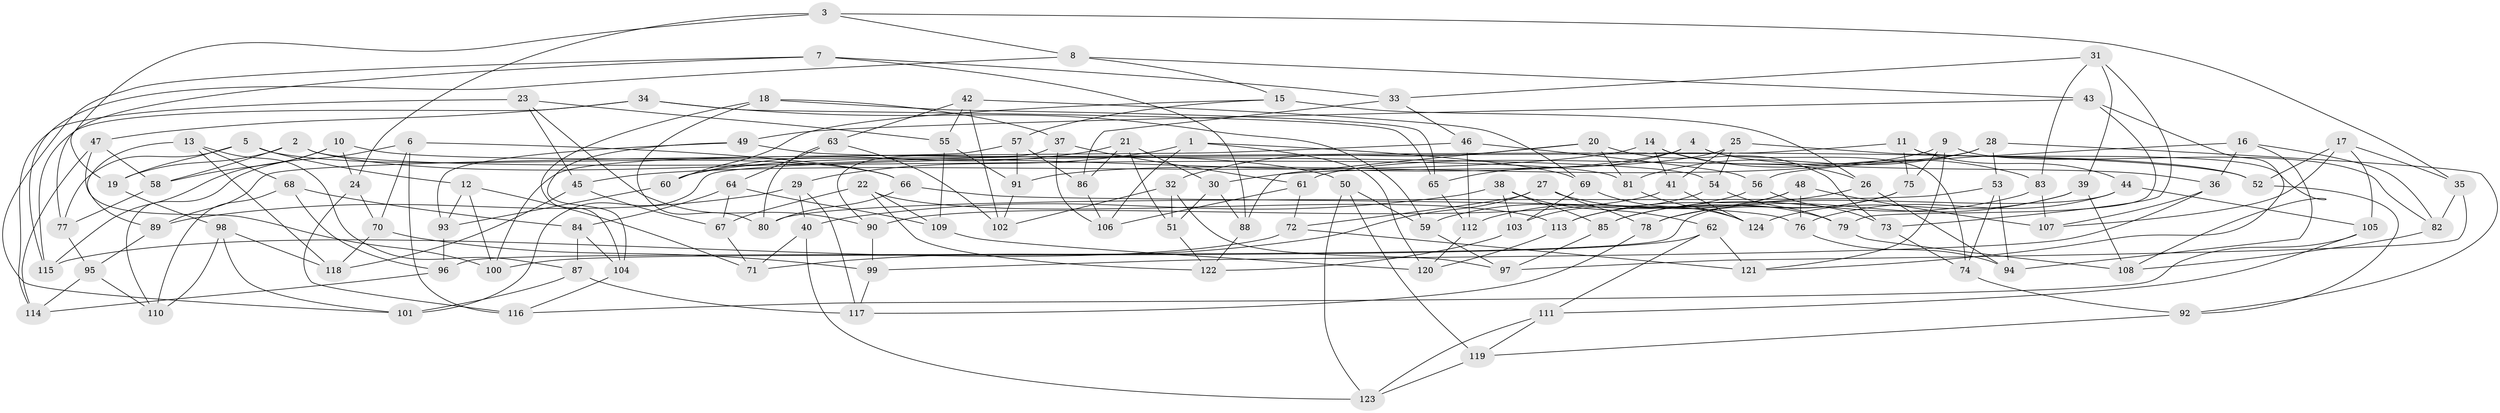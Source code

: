 // coarse degree distribution, {4: 0.6081081081081081, 3: 0.06756756756756757, 5: 0.13513513513513514, 6: 0.06756756756756757, 11: 0.013513513513513514, 8: 0.05405405405405406, 13: 0.013513513513513514, 9: 0.013513513513513514, 7: 0.02702702702702703}
// Generated by graph-tools (version 1.1) at 2025/03/03/04/25 22:03:57]
// undirected, 124 vertices, 248 edges
graph export_dot {
graph [start="1"]
  node [color=gray90,style=filled];
  1;
  2;
  3;
  4;
  5;
  6;
  7;
  8;
  9;
  10;
  11;
  12;
  13;
  14;
  15;
  16;
  17;
  18;
  19;
  20;
  21;
  22;
  23;
  24;
  25;
  26;
  27;
  28;
  29;
  30;
  31;
  32;
  33;
  34;
  35;
  36;
  37;
  38;
  39;
  40;
  41;
  42;
  43;
  44;
  45;
  46;
  47;
  48;
  49;
  50;
  51;
  52;
  53;
  54;
  55;
  56;
  57;
  58;
  59;
  60;
  61;
  62;
  63;
  64;
  65;
  66;
  67;
  68;
  69;
  70;
  71;
  72;
  73;
  74;
  75;
  76;
  77;
  78;
  79;
  80;
  81;
  82;
  83;
  84;
  85;
  86;
  87;
  88;
  89;
  90;
  91;
  92;
  93;
  94;
  95;
  96;
  97;
  98;
  99;
  100;
  101;
  102;
  103;
  104;
  105;
  106;
  107;
  108;
  109;
  110;
  111;
  112;
  113;
  114;
  115;
  116;
  117;
  118;
  119;
  120;
  121;
  122;
  123;
  124;
  1 -- 106;
  1 -- 120;
  1 -- 69;
  1 -- 29;
  2 -- 19;
  2 -- 81;
  2 -- 50;
  2 -- 58;
  3 -- 24;
  3 -- 35;
  3 -- 19;
  3 -- 8;
  4 -- 36;
  4 -- 74;
  4 -- 65;
  4 -- 60;
  5 -- 12;
  5 -- 19;
  5 -- 77;
  5 -- 66;
  6 -- 70;
  6 -- 66;
  6 -- 116;
  6 -- 110;
  7 -- 88;
  7 -- 33;
  7 -- 77;
  7 -- 101;
  8 -- 43;
  8 -- 115;
  8 -- 15;
  9 -- 75;
  9 -- 82;
  9 -- 91;
  9 -- 121;
  10 -- 52;
  10 -- 58;
  10 -- 115;
  10 -- 24;
  11 -- 75;
  11 -- 44;
  11 -- 108;
  11 -- 101;
  12 -- 93;
  12 -- 100;
  12 -- 71;
  13 -- 68;
  13 -- 89;
  13 -- 87;
  13 -- 118;
  14 -- 45;
  14 -- 26;
  14 -- 83;
  14 -- 41;
  15 -- 60;
  15 -- 57;
  15 -- 26;
  16 -- 82;
  16 -- 94;
  16 -- 56;
  16 -- 36;
  17 -- 105;
  17 -- 52;
  17 -- 35;
  17 -- 107;
  18 -- 65;
  18 -- 37;
  18 -- 104;
  18 -- 80;
  19 -- 98;
  20 -- 88;
  20 -- 32;
  20 -- 73;
  20 -- 81;
  21 -- 51;
  21 -- 86;
  21 -- 60;
  21 -- 30;
  22 -- 67;
  22 -- 122;
  22 -- 109;
  22 -- 113;
  23 -- 45;
  23 -- 114;
  23 -- 90;
  23 -- 55;
  24 -- 70;
  24 -- 116;
  25 -- 30;
  25 -- 52;
  25 -- 41;
  25 -- 54;
  26 -- 113;
  26 -- 94;
  27 -- 72;
  27 -- 78;
  27 -- 79;
  27 -- 71;
  28 -- 92;
  28 -- 81;
  28 -- 53;
  28 -- 61;
  29 -- 40;
  29 -- 117;
  29 -- 89;
  30 -- 88;
  30 -- 51;
  31 -- 73;
  31 -- 83;
  31 -- 33;
  31 -- 39;
  32 -- 97;
  32 -- 102;
  32 -- 51;
  33 -- 86;
  33 -- 46;
  34 -- 47;
  34 -- 65;
  34 -- 115;
  34 -- 59;
  35 -- 97;
  35 -- 82;
  36 -- 107;
  36 -- 99;
  37 -- 61;
  37 -- 90;
  37 -- 106;
  38 -- 103;
  38 -- 40;
  38 -- 85;
  38 -- 62;
  39 -- 78;
  39 -- 124;
  39 -- 108;
  40 -- 71;
  40 -- 123;
  41 -- 124;
  41 -- 90;
  42 -- 102;
  42 -- 63;
  42 -- 69;
  42 -- 55;
  43 -- 79;
  43 -- 49;
  43 -- 121;
  44 -- 105;
  44 -- 76;
  44 -- 96;
  45 -- 118;
  45 -- 67;
  46 -- 112;
  46 -- 56;
  46 -- 89;
  47 -- 114;
  47 -- 58;
  47 -- 100;
  48 -- 107;
  48 -- 113;
  48 -- 76;
  48 -- 112;
  49 -- 93;
  49 -- 104;
  49 -- 54;
  50 -- 119;
  50 -- 123;
  50 -- 59;
  51 -- 122;
  52 -- 92;
  53 -- 74;
  53 -- 94;
  53 -- 80;
  54 -- 79;
  54 -- 103;
  55 -- 91;
  55 -- 109;
  56 -- 73;
  56 -- 59;
  57 -- 86;
  57 -- 91;
  57 -- 100;
  58 -- 77;
  59 -- 97;
  60 -- 93;
  61 -- 72;
  61 -- 106;
  62 -- 111;
  62 -- 121;
  62 -- 100;
  63 -- 102;
  63 -- 64;
  63 -- 80;
  64 -- 84;
  64 -- 109;
  64 -- 67;
  65 -- 112;
  66 -- 76;
  66 -- 80;
  67 -- 71;
  68 -- 110;
  68 -- 96;
  68 -- 84;
  69 -- 124;
  69 -- 103;
  70 -- 118;
  70 -- 99;
  72 -- 121;
  72 -- 115;
  73 -- 74;
  74 -- 92;
  75 -- 85;
  75 -- 78;
  76 -- 94;
  77 -- 95;
  78 -- 117;
  79 -- 108;
  81 -- 124;
  82 -- 108;
  83 -- 107;
  83 -- 85;
  84 -- 104;
  84 -- 87;
  85 -- 97;
  86 -- 106;
  87 -- 117;
  87 -- 101;
  88 -- 122;
  89 -- 95;
  90 -- 99;
  91 -- 102;
  92 -- 119;
  93 -- 96;
  95 -- 114;
  95 -- 110;
  96 -- 114;
  98 -- 101;
  98 -- 118;
  98 -- 110;
  99 -- 117;
  103 -- 122;
  104 -- 116;
  105 -- 111;
  105 -- 116;
  109 -- 120;
  111 -- 119;
  111 -- 123;
  112 -- 120;
  113 -- 120;
  119 -- 123;
}

